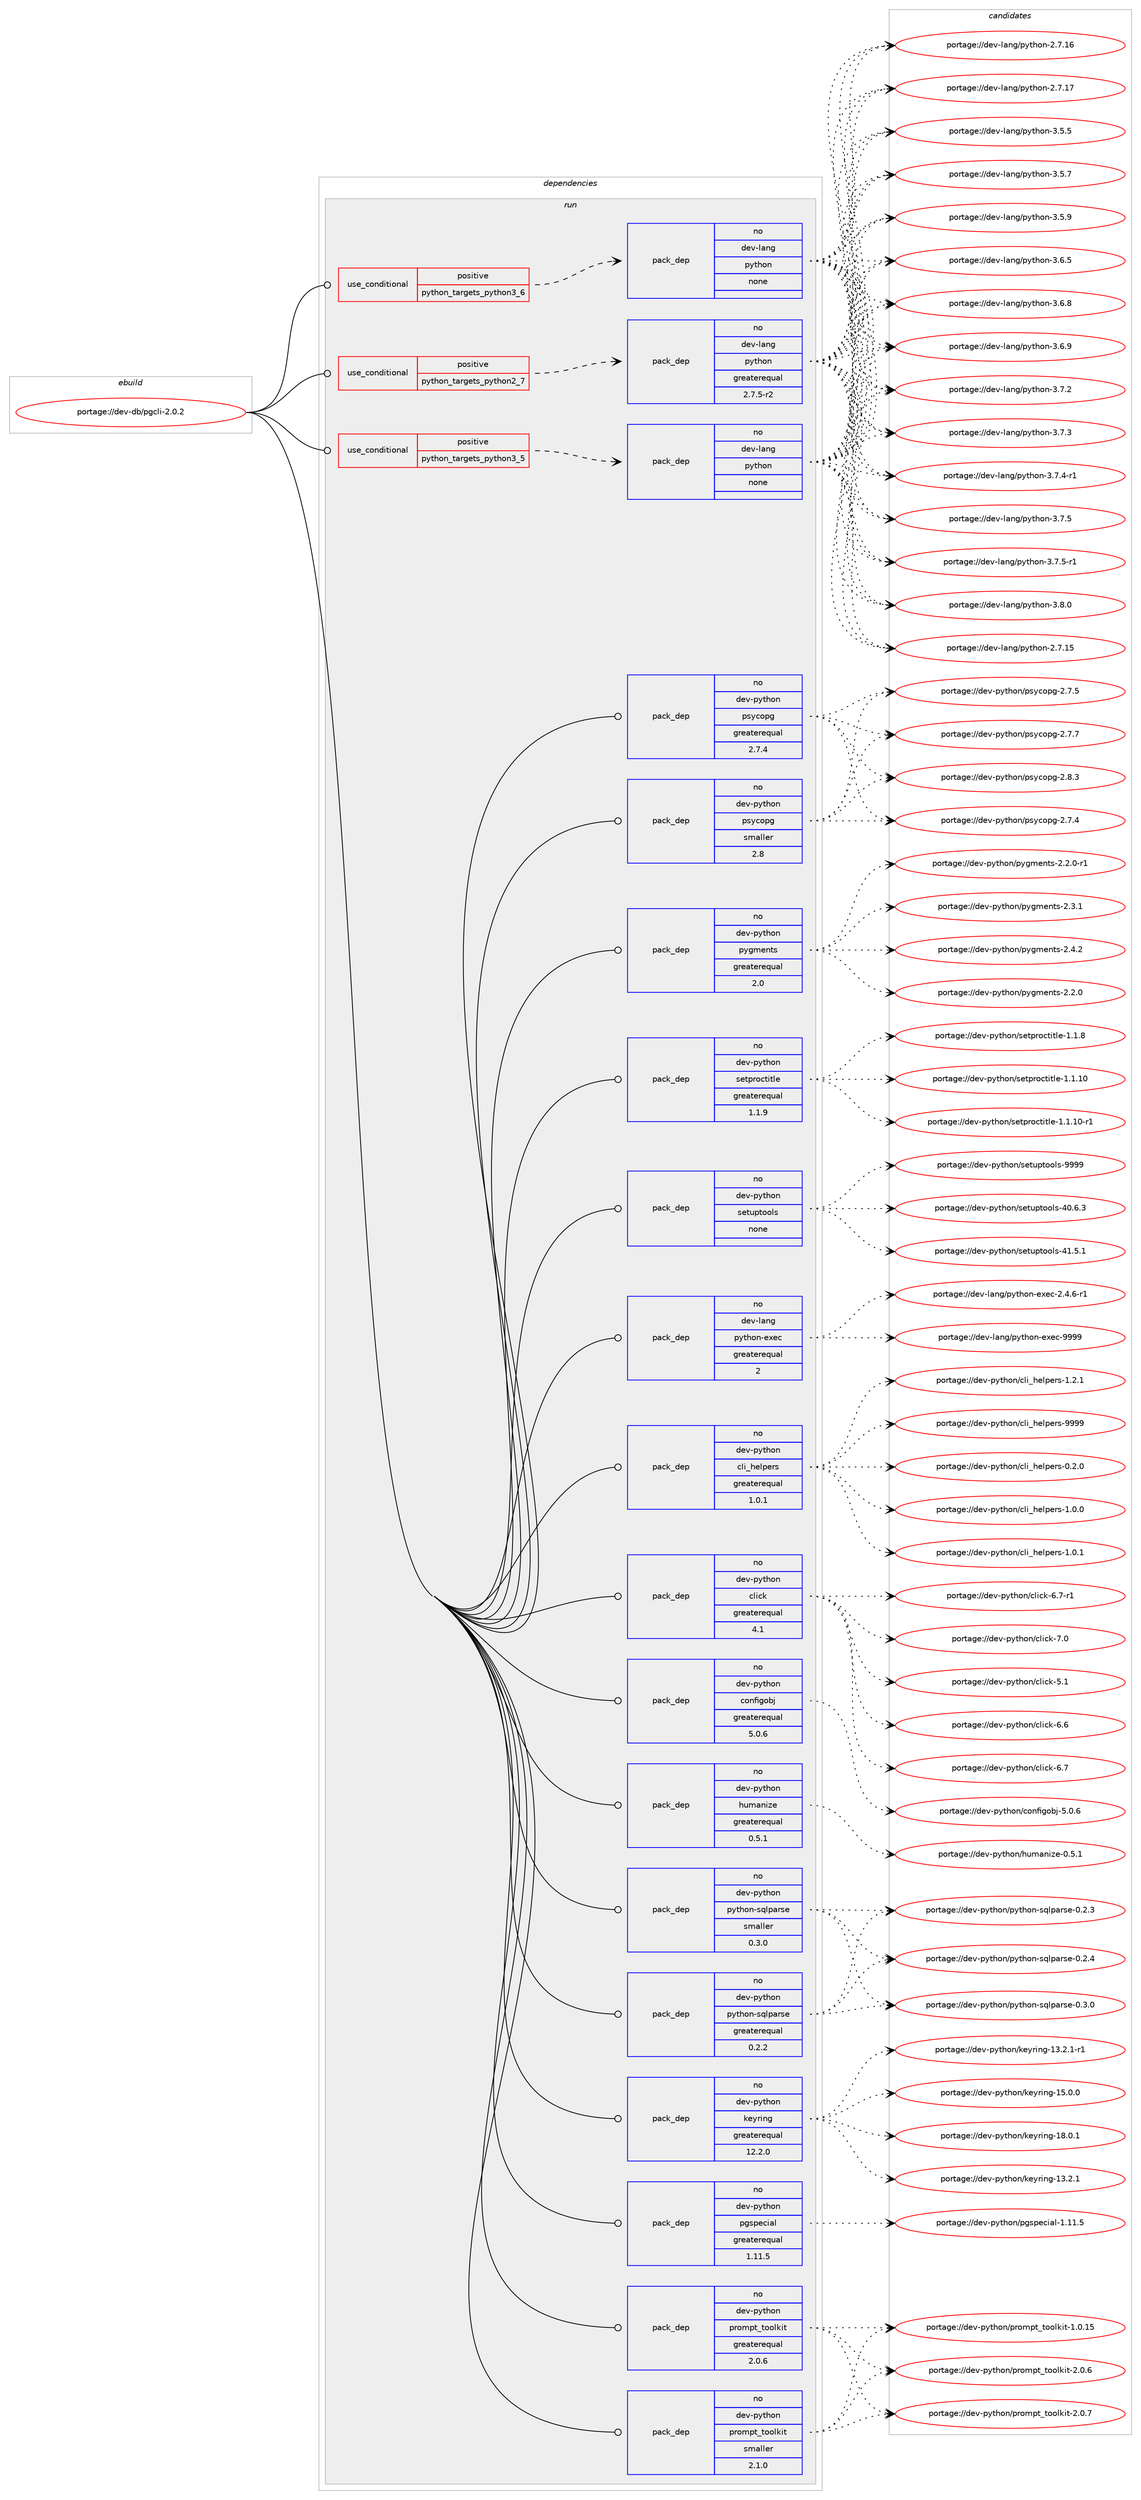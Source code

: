 digraph prolog {

# *************
# Graph options
# *************

newrank=true;
concentrate=true;
compound=true;
graph [rankdir=LR,fontname=Helvetica,fontsize=10,ranksep=1.5];#, ranksep=2.5, nodesep=0.2];
edge  [arrowhead=vee];
node  [fontname=Helvetica,fontsize=10];

# **********
# The ebuild
# **********

subgraph cluster_leftcol {
color=gray;
rank=same;
label=<<i>ebuild</i>>;
id [label="portage://dev-db/pgcli-2.0.2", color=red, width=4, href="../dev-db/pgcli-2.0.2.svg"];
}

# ****************
# The dependencies
# ****************

subgraph cluster_midcol {
color=gray;
label=<<i>dependencies</i>>;
subgraph cluster_compile {
fillcolor="#eeeeee";
style=filled;
label=<<i>compile</i>>;
}
subgraph cluster_compileandrun {
fillcolor="#eeeeee";
style=filled;
label=<<i>compile and run</i>>;
}
subgraph cluster_run {
fillcolor="#eeeeee";
style=filled;
label=<<i>run</i>>;
subgraph cond12757 {
dependency56530 [label=<<TABLE BORDER="0" CELLBORDER="1" CELLSPACING="0" CELLPADDING="4"><TR><TD ROWSPAN="3" CELLPADDING="10">use_conditional</TD></TR><TR><TD>positive</TD></TR><TR><TD>python_targets_python2_7</TD></TR></TABLE>>, shape=none, color=red];
subgraph pack42515 {
dependency56531 [label=<<TABLE BORDER="0" CELLBORDER="1" CELLSPACING="0" CELLPADDING="4" WIDTH="220"><TR><TD ROWSPAN="6" CELLPADDING="30">pack_dep</TD></TR><TR><TD WIDTH="110">no</TD></TR><TR><TD>dev-lang</TD></TR><TR><TD>python</TD></TR><TR><TD>greaterequal</TD></TR><TR><TD>2.7.5-r2</TD></TR></TABLE>>, shape=none, color=blue];
}
dependency56530:e -> dependency56531:w [weight=20,style="dashed",arrowhead="vee"];
}
id:e -> dependency56530:w [weight=20,style="solid",arrowhead="odot"];
subgraph cond12758 {
dependency56532 [label=<<TABLE BORDER="0" CELLBORDER="1" CELLSPACING="0" CELLPADDING="4"><TR><TD ROWSPAN="3" CELLPADDING="10">use_conditional</TD></TR><TR><TD>positive</TD></TR><TR><TD>python_targets_python3_5</TD></TR></TABLE>>, shape=none, color=red];
subgraph pack42516 {
dependency56533 [label=<<TABLE BORDER="0" CELLBORDER="1" CELLSPACING="0" CELLPADDING="4" WIDTH="220"><TR><TD ROWSPAN="6" CELLPADDING="30">pack_dep</TD></TR><TR><TD WIDTH="110">no</TD></TR><TR><TD>dev-lang</TD></TR><TR><TD>python</TD></TR><TR><TD>none</TD></TR><TR><TD></TD></TR></TABLE>>, shape=none, color=blue];
}
dependency56532:e -> dependency56533:w [weight=20,style="dashed",arrowhead="vee"];
}
id:e -> dependency56532:w [weight=20,style="solid",arrowhead="odot"];
subgraph cond12759 {
dependency56534 [label=<<TABLE BORDER="0" CELLBORDER="1" CELLSPACING="0" CELLPADDING="4"><TR><TD ROWSPAN="3" CELLPADDING="10">use_conditional</TD></TR><TR><TD>positive</TD></TR><TR><TD>python_targets_python3_6</TD></TR></TABLE>>, shape=none, color=red];
subgraph pack42517 {
dependency56535 [label=<<TABLE BORDER="0" CELLBORDER="1" CELLSPACING="0" CELLPADDING="4" WIDTH="220"><TR><TD ROWSPAN="6" CELLPADDING="30">pack_dep</TD></TR><TR><TD WIDTH="110">no</TD></TR><TR><TD>dev-lang</TD></TR><TR><TD>python</TD></TR><TR><TD>none</TD></TR><TR><TD></TD></TR></TABLE>>, shape=none, color=blue];
}
dependency56534:e -> dependency56535:w [weight=20,style="dashed",arrowhead="vee"];
}
id:e -> dependency56534:w [weight=20,style="solid",arrowhead="odot"];
subgraph pack42518 {
dependency56536 [label=<<TABLE BORDER="0" CELLBORDER="1" CELLSPACING="0" CELLPADDING="4" WIDTH="220"><TR><TD ROWSPAN="6" CELLPADDING="30">pack_dep</TD></TR><TR><TD WIDTH="110">no</TD></TR><TR><TD>dev-lang</TD></TR><TR><TD>python-exec</TD></TR><TR><TD>greaterequal</TD></TR><TR><TD>2</TD></TR></TABLE>>, shape=none, color=blue];
}
id:e -> dependency56536:w [weight=20,style="solid",arrowhead="odot"];
subgraph pack42519 {
dependency56537 [label=<<TABLE BORDER="0" CELLBORDER="1" CELLSPACING="0" CELLPADDING="4" WIDTH="220"><TR><TD ROWSPAN="6" CELLPADDING="30">pack_dep</TD></TR><TR><TD WIDTH="110">no</TD></TR><TR><TD>dev-python</TD></TR><TR><TD>cli_helpers</TD></TR><TR><TD>greaterequal</TD></TR><TR><TD>1.0.1</TD></TR></TABLE>>, shape=none, color=blue];
}
id:e -> dependency56537:w [weight=20,style="solid",arrowhead="odot"];
subgraph pack42520 {
dependency56538 [label=<<TABLE BORDER="0" CELLBORDER="1" CELLSPACING="0" CELLPADDING="4" WIDTH="220"><TR><TD ROWSPAN="6" CELLPADDING="30">pack_dep</TD></TR><TR><TD WIDTH="110">no</TD></TR><TR><TD>dev-python</TD></TR><TR><TD>click</TD></TR><TR><TD>greaterequal</TD></TR><TR><TD>4.1</TD></TR></TABLE>>, shape=none, color=blue];
}
id:e -> dependency56538:w [weight=20,style="solid",arrowhead="odot"];
subgraph pack42521 {
dependency56539 [label=<<TABLE BORDER="0" CELLBORDER="1" CELLSPACING="0" CELLPADDING="4" WIDTH="220"><TR><TD ROWSPAN="6" CELLPADDING="30">pack_dep</TD></TR><TR><TD WIDTH="110">no</TD></TR><TR><TD>dev-python</TD></TR><TR><TD>configobj</TD></TR><TR><TD>greaterequal</TD></TR><TR><TD>5.0.6</TD></TR></TABLE>>, shape=none, color=blue];
}
id:e -> dependency56539:w [weight=20,style="solid",arrowhead="odot"];
subgraph pack42522 {
dependency56540 [label=<<TABLE BORDER="0" CELLBORDER="1" CELLSPACING="0" CELLPADDING="4" WIDTH="220"><TR><TD ROWSPAN="6" CELLPADDING="30">pack_dep</TD></TR><TR><TD WIDTH="110">no</TD></TR><TR><TD>dev-python</TD></TR><TR><TD>humanize</TD></TR><TR><TD>greaterequal</TD></TR><TR><TD>0.5.1</TD></TR></TABLE>>, shape=none, color=blue];
}
id:e -> dependency56540:w [weight=20,style="solid",arrowhead="odot"];
subgraph pack42523 {
dependency56541 [label=<<TABLE BORDER="0" CELLBORDER="1" CELLSPACING="0" CELLPADDING="4" WIDTH="220"><TR><TD ROWSPAN="6" CELLPADDING="30">pack_dep</TD></TR><TR><TD WIDTH="110">no</TD></TR><TR><TD>dev-python</TD></TR><TR><TD>keyring</TD></TR><TR><TD>greaterequal</TD></TR><TR><TD>12.2.0</TD></TR></TABLE>>, shape=none, color=blue];
}
id:e -> dependency56541:w [weight=20,style="solid",arrowhead="odot"];
subgraph pack42524 {
dependency56542 [label=<<TABLE BORDER="0" CELLBORDER="1" CELLSPACING="0" CELLPADDING="4" WIDTH="220"><TR><TD ROWSPAN="6" CELLPADDING="30">pack_dep</TD></TR><TR><TD WIDTH="110">no</TD></TR><TR><TD>dev-python</TD></TR><TR><TD>pgspecial</TD></TR><TR><TD>greaterequal</TD></TR><TR><TD>1.11.5</TD></TR></TABLE>>, shape=none, color=blue];
}
id:e -> dependency56542:w [weight=20,style="solid",arrowhead="odot"];
subgraph pack42525 {
dependency56543 [label=<<TABLE BORDER="0" CELLBORDER="1" CELLSPACING="0" CELLPADDING="4" WIDTH="220"><TR><TD ROWSPAN="6" CELLPADDING="30">pack_dep</TD></TR><TR><TD WIDTH="110">no</TD></TR><TR><TD>dev-python</TD></TR><TR><TD>prompt_toolkit</TD></TR><TR><TD>greaterequal</TD></TR><TR><TD>2.0.6</TD></TR></TABLE>>, shape=none, color=blue];
}
id:e -> dependency56543:w [weight=20,style="solid",arrowhead="odot"];
subgraph pack42526 {
dependency56544 [label=<<TABLE BORDER="0" CELLBORDER="1" CELLSPACING="0" CELLPADDING="4" WIDTH="220"><TR><TD ROWSPAN="6" CELLPADDING="30">pack_dep</TD></TR><TR><TD WIDTH="110">no</TD></TR><TR><TD>dev-python</TD></TR><TR><TD>prompt_toolkit</TD></TR><TR><TD>smaller</TD></TR><TR><TD>2.1.0</TD></TR></TABLE>>, shape=none, color=blue];
}
id:e -> dependency56544:w [weight=20,style="solid",arrowhead="odot"];
subgraph pack42527 {
dependency56545 [label=<<TABLE BORDER="0" CELLBORDER="1" CELLSPACING="0" CELLPADDING="4" WIDTH="220"><TR><TD ROWSPAN="6" CELLPADDING="30">pack_dep</TD></TR><TR><TD WIDTH="110">no</TD></TR><TR><TD>dev-python</TD></TR><TR><TD>psycopg</TD></TR><TR><TD>greaterequal</TD></TR><TR><TD>2.7.4</TD></TR></TABLE>>, shape=none, color=blue];
}
id:e -> dependency56545:w [weight=20,style="solid",arrowhead="odot"];
subgraph pack42528 {
dependency56546 [label=<<TABLE BORDER="0" CELLBORDER="1" CELLSPACING="0" CELLPADDING="4" WIDTH="220"><TR><TD ROWSPAN="6" CELLPADDING="30">pack_dep</TD></TR><TR><TD WIDTH="110">no</TD></TR><TR><TD>dev-python</TD></TR><TR><TD>psycopg</TD></TR><TR><TD>smaller</TD></TR><TR><TD>2.8</TD></TR></TABLE>>, shape=none, color=blue];
}
id:e -> dependency56546:w [weight=20,style="solid",arrowhead="odot"];
subgraph pack42529 {
dependency56547 [label=<<TABLE BORDER="0" CELLBORDER="1" CELLSPACING="0" CELLPADDING="4" WIDTH="220"><TR><TD ROWSPAN="6" CELLPADDING="30">pack_dep</TD></TR><TR><TD WIDTH="110">no</TD></TR><TR><TD>dev-python</TD></TR><TR><TD>pygments</TD></TR><TR><TD>greaterequal</TD></TR><TR><TD>2.0</TD></TR></TABLE>>, shape=none, color=blue];
}
id:e -> dependency56547:w [weight=20,style="solid",arrowhead="odot"];
subgraph pack42530 {
dependency56548 [label=<<TABLE BORDER="0" CELLBORDER="1" CELLSPACING="0" CELLPADDING="4" WIDTH="220"><TR><TD ROWSPAN="6" CELLPADDING="30">pack_dep</TD></TR><TR><TD WIDTH="110">no</TD></TR><TR><TD>dev-python</TD></TR><TR><TD>python-sqlparse</TD></TR><TR><TD>greaterequal</TD></TR><TR><TD>0.2.2</TD></TR></TABLE>>, shape=none, color=blue];
}
id:e -> dependency56548:w [weight=20,style="solid",arrowhead="odot"];
subgraph pack42531 {
dependency56549 [label=<<TABLE BORDER="0" CELLBORDER="1" CELLSPACING="0" CELLPADDING="4" WIDTH="220"><TR><TD ROWSPAN="6" CELLPADDING="30">pack_dep</TD></TR><TR><TD WIDTH="110">no</TD></TR><TR><TD>dev-python</TD></TR><TR><TD>python-sqlparse</TD></TR><TR><TD>smaller</TD></TR><TR><TD>0.3.0</TD></TR></TABLE>>, shape=none, color=blue];
}
id:e -> dependency56549:w [weight=20,style="solid",arrowhead="odot"];
subgraph pack42532 {
dependency56550 [label=<<TABLE BORDER="0" CELLBORDER="1" CELLSPACING="0" CELLPADDING="4" WIDTH="220"><TR><TD ROWSPAN="6" CELLPADDING="30">pack_dep</TD></TR><TR><TD WIDTH="110">no</TD></TR><TR><TD>dev-python</TD></TR><TR><TD>setproctitle</TD></TR><TR><TD>greaterequal</TD></TR><TR><TD>1.1.9</TD></TR></TABLE>>, shape=none, color=blue];
}
id:e -> dependency56550:w [weight=20,style="solid",arrowhead="odot"];
subgraph pack42533 {
dependency56551 [label=<<TABLE BORDER="0" CELLBORDER="1" CELLSPACING="0" CELLPADDING="4" WIDTH="220"><TR><TD ROWSPAN="6" CELLPADDING="30">pack_dep</TD></TR><TR><TD WIDTH="110">no</TD></TR><TR><TD>dev-python</TD></TR><TR><TD>setuptools</TD></TR><TR><TD>none</TD></TR><TR><TD></TD></TR></TABLE>>, shape=none, color=blue];
}
id:e -> dependency56551:w [weight=20,style="solid",arrowhead="odot"];
}
}

# **************
# The candidates
# **************

subgraph cluster_choices {
rank=same;
color=gray;
label=<<i>candidates</i>>;

subgraph choice42515 {
color=black;
nodesep=1;
choiceportage10010111845108971101034711212111610411111045504655464953 [label="portage://dev-lang/python-2.7.15", color=red, width=4,href="../dev-lang/python-2.7.15.svg"];
choiceportage10010111845108971101034711212111610411111045504655464954 [label="portage://dev-lang/python-2.7.16", color=red, width=4,href="../dev-lang/python-2.7.16.svg"];
choiceportage10010111845108971101034711212111610411111045504655464955 [label="portage://dev-lang/python-2.7.17", color=red, width=4,href="../dev-lang/python-2.7.17.svg"];
choiceportage100101118451089711010347112121116104111110455146534653 [label="portage://dev-lang/python-3.5.5", color=red, width=4,href="../dev-lang/python-3.5.5.svg"];
choiceportage100101118451089711010347112121116104111110455146534655 [label="portage://dev-lang/python-3.5.7", color=red, width=4,href="../dev-lang/python-3.5.7.svg"];
choiceportage100101118451089711010347112121116104111110455146534657 [label="portage://dev-lang/python-3.5.9", color=red, width=4,href="../dev-lang/python-3.5.9.svg"];
choiceportage100101118451089711010347112121116104111110455146544653 [label="portage://dev-lang/python-3.6.5", color=red, width=4,href="../dev-lang/python-3.6.5.svg"];
choiceportage100101118451089711010347112121116104111110455146544656 [label="portage://dev-lang/python-3.6.8", color=red, width=4,href="../dev-lang/python-3.6.8.svg"];
choiceportage100101118451089711010347112121116104111110455146544657 [label="portage://dev-lang/python-3.6.9", color=red, width=4,href="../dev-lang/python-3.6.9.svg"];
choiceportage100101118451089711010347112121116104111110455146554650 [label="portage://dev-lang/python-3.7.2", color=red, width=4,href="../dev-lang/python-3.7.2.svg"];
choiceportage100101118451089711010347112121116104111110455146554651 [label="portage://dev-lang/python-3.7.3", color=red, width=4,href="../dev-lang/python-3.7.3.svg"];
choiceportage1001011184510897110103471121211161041111104551465546524511449 [label="portage://dev-lang/python-3.7.4-r1", color=red, width=4,href="../dev-lang/python-3.7.4-r1.svg"];
choiceportage100101118451089711010347112121116104111110455146554653 [label="portage://dev-lang/python-3.7.5", color=red, width=4,href="../dev-lang/python-3.7.5.svg"];
choiceportage1001011184510897110103471121211161041111104551465546534511449 [label="portage://dev-lang/python-3.7.5-r1", color=red, width=4,href="../dev-lang/python-3.7.5-r1.svg"];
choiceportage100101118451089711010347112121116104111110455146564648 [label="portage://dev-lang/python-3.8.0", color=red, width=4,href="../dev-lang/python-3.8.0.svg"];
dependency56531:e -> choiceportage10010111845108971101034711212111610411111045504655464953:w [style=dotted,weight="100"];
dependency56531:e -> choiceportage10010111845108971101034711212111610411111045504655464954:w [style=dotted,weight="100"];
dependency56531:e -> choiceportage10010111845108971101034711212111610411111045504655464955:w [style=dotted,weight="100"];
dependency56531:e -> choiceportage100101118451089711010347112121116104111110455146534653:w [style=dotted,weight="100"];
dependency56531:e -> choiceportage100101118451089711010347112121116104111110455146534655:w [style=dotted,weight="100"];
dependency56531:e -> choiceportage100101118451089711010347112121116104111110455146534657:w [style=dotted,weight="100"];
dependency56531:e -> choiceportage100101118451089711010347112121116104111110455146544653:w [style=dotted,weight="100"];
dependency56531:e -> choiceportage100101118451089711010347112121116104111110455146544656:w [style=dotted,weight="100"];
dependency56531:e -> choiceportage100101118451089711010347112121116104111110455146544657:w [style=dotted,weight="100"];
dependency56531:e -> choiceportage100101118451089711010347112121116104111110455146554650:w [style=dotted,weight="100"];
dependency56531:e -> choiceportage100101118451089711010347112121116104111110455146554651:w [style=dotted,weight="100"];
dependency56531:e -> choiceportage1001011184510897110103471121211161041111104551465546524511449:w [style=dotted,weight="100"];
dependency56531:e -> choiceportage100101118451089711010347112121116104111110455146554653:w [style=dotted,weight="100"];
dependency56531:e -> choiceportage1001011184510897110103471121211161041111104551465546534511449:w [style=dotted,weight="100"];
dependency56531:e -> choiceportage100101118451089711010347112121116104111110455146564648:w [style=dotted,weight="100"];
}
subgraph choice42516 {
color=black;
nodesep=1;
choiceportage10010111845108971101034711212111610411111045504655464953 [label="portage://dev-lang/python-2.7.15", color=red, width=4,href="../dev-lang/python-2.7.15.svg"];
choiceportage10010111845108971101034711212111610411111045504655464954 [label="portage://dev-lang/python-2.7.16", color=red, width=4,href="../dev-lang/python-2.7.16.svg"];
choiceportage10010111845108971101034711212111610411111045504655464955 [label="portage://dev-lang/python-2.7.17", color=red, width=4,href="../dev-lang/python-2.7.17.svg"];
choiceportage100101118451089711010347112121116104111110455146534653 [label="portage://dev-lang/python-3.5.5", color=red, width=4,href="../dev-lang/python-3.5.5.svg"];
choiceportage100101118451089711010347112121116104111110455146534655 [label="portage://dev-lang/python-3.5.7", color=red, width=4,href="../dev-lang/python-3.5.7.svg"];
choiceportage100101118451089711010347112121116104111110455146534657 [label="portage://dev-lang/python-3.5.9", color=red, width=4,href="../dev-lang/python-3.5.9.svg"];
choiceportage100101118451089711010347112121116104111110455146544653 [label="portage://dev-lang/python-3.6.5", color=red, width=4,href="../dev-lang/python-3.6.5.svg"];
choiceportage100101118451089711010347112121116104111110455146544656 [label="portage://dev-lang/python-3.6.8", color=red, width=4,href="../dev-lang/python-3.6.8.svg"];
choiceportage100101118451089711010347112121116104111110455146544657 [label="portage://dev-lang/python-3.6.9", color=red, width=4,href="../dev-lang/python-3.6.9.svg"];
choiceportage100101118451089711010347112121116104111110455146554650 [label="portage://dev-lang/python-3.7.2", color=red, width=4,href="../dev-lang/python-3.7.2.svg"];
choiceportage100101118451089711010347112121116104111110455146554651 [label="portage://dev-lang/python-3.7.3", color=red, width=4,href="../dev-lang/python-3.7.3.svg"];
choiceportage1001011184510897110103471121211161041111104551465546524511449 [label="portage://dev-lang/python-3.7.4-r1", color=red, width=4,href="../dev-lang/python-3.7.4-r1.svg"];
choiceportage100101118451089711010347112121116104111110455146554653 [label="portage://dev-lang/python-3.7.5", color=red, width=4,href="../dev-lang/python-3.7.5.svg"];
choiceportage1001011184510897110103471121211161041111104551465546534511449 [label="portage://dev-lang/python-3.7.5-r1", color=red, width=4,href="../dev-lang/python-3.7.5-r1.svg"];
choiceportage100101118451089711010347112121116104111110455146564648 [label="portage://dev-lang/python-3.8.0", color=red, width=4,href="../dev-lang/python-3.8.0.svg"];
dependency56533:e -> choiceportage10010111845108971101034711212111610411111045504655464953:w [style=dotted,weight="100"];
dependency56533:e -> choiceportage10010111845108971101034711212111610411111045504655464954:w [style=dotted,weight="100"];
dependency56533:e -> choiceportage10010111845108971101034711212111610411111045504655464955:w [style=dotted,weight="100"];
dependency56533:e -> choiceportage100101118451089711010347112121116104111110455146534653:w [style=dotted,weight="100"];
dependency56533:e -> choiceportage100101118451089711010347112121116104111110455146534655:w [style=dotted,weight="100"];
dependency56533:e -> choiceportage100101118451089711010347112121116104111110455146534657:w [style=dotted,weight="100"];
dependency56533:e -> choiceportage100101118451089711010347112121116104111110455146544653:w [style=dotted,weight="100"];
dependency56533:e -> choiceportage100101118451089711010347112121116104111110455146544656:w [style=dotted,weight="100"];
dependency56533:e -> choiceportage100101118451089711010347112121116104111110455146544657:w [style=dotted,weight="100"];
dependency56533:e -> choiceportage100101118451089711010347112121116104111110455146554650:w [style=dotted,weight="100"];
dependency56533:e -> choiceportage100101118451089711010347112121116104111110455146554651:w [style=dotted,weight="100"];
dependency56533:e -> choiceportage1001011184510897110103471121211161041111104551465546524511449:w [style=dotted,weight="100"];
dependency56533:e -> choiceportage100101118451089711010347112121116104111110455146554653:w [style=dotted,weight="100"];
dependency56533:e -> choiceportage1001011184510897110103471121211161041111104551465546534511449:w [style=dotted,weight="100"];
dependency56533:e -> choiceportage100101118451089711010347112121116104111110455146564648:w [style=dotted,weight="100"];
}
subgraph choice42517 {
color=black;
nodesep=1;
choiceportage10010111845108971101034711212111610411111045504655464953 [label="portage://dev-lang/python-2.7.15", color=red, width=4,href="../dev-lang/python-2.7.15.svg"];
choiceportage10010111845108971101034711212111610411111045504655464954 [label="portage://dev-lang/python-2.7.16", color=red, width=4,href="../dev-lang/python-2.7.16.svg"];
choiceportage10010111845108971101034711212111610411111045504655464955 [label="portage://dev-lang/python-2.7.17", color=red, width=4,href="../dev-lang/python-2.7.17.svg"];
choiceportage100101118451089711010347112121116104111110455146534653 [label="portage://dev-lang/python-3.5.5", color=red, width=4,href="../dev-lang/python-3.5.5.svg"];
choiceportage100101118451089711010347112121116104111110455146534655 [label="portage://dev-lang/python-3.5.7", color=red, width=4,href="../dev-lang/python-3.5.7.svg"];
choiceportage100101118451089711010347112121116104111110455146534657 [label="portage://dev-lang/python-3.5.9", color=red, width=4,href="../dev-lang/python-3.5.9.svg"];
choiceportage100101118451089711010347112121116104111110455146544653 [label="portage://dev-lang/python-3.6.5", color=red, width=4,href="../dev-lang/python-3.6.5.svg"];
choiceportage100101118451089711010347112121116104111110455146544656 [label="portage://dev-lang/python-3.6.8", color=red, width=4,href="../dev-lang/python-3.6.8.svg"];
choiceportage100101118451089711010347112121116104111110455146544657 [label="portage://dev-lang/python-3.6.9", color=red, width=4,href="../dev-lang/python-3.6.9.svg"];
choiceportage100101118451089711010347112121116104111110455146554650 [label="portage://dev-lang/python-3.7.2", color=red, width=4,href="../dev-lang/python-3.7.2.svg"];
choiceportage100101118451089711010347112121116104111110455146554651 [label="portage://dev-lang/python-3.7.3", color=red, width=4,href="../dev-lang/python-3.7.3.svg"];
choiceportage1001011184510897110103471121211161041111104551465546524511449 [label="portage://dev-lang/python-3.7.4-r1", color=red, width=4,href="../dev-lang/python-3.7.4-r1.svg"];
choiceportage100101118451089711010347112121116104111110455146554653 [label="portage://dev-lang/python-3.7.5", color=red, width=4,href="../dev-lang/python-3.7.5.svg"];
choiceportage1001011184510897110103471121211161041111104551465546534511449 [label="portage://dev-lang/python-3.7.5-r1", color=red, width=4,href="../dev-lang/python-3.7.5-r1.svg"];
choiceportage100101118451089711010347112121116104111110455146564648 [label="portage://dev-lang/python-3.8.0", color=red, width=4,href="../dev-lang/python-3.8.0.svg"];
dependency56535:e -> choiceportage10010111845108971101034711212111610411111045504655464953:w [style=dotted,weight="100"];
dependency56535:e -> choiceportage10010111845108971101034711212111610411111045504655464954:w [style=dotted,weight="100"];
dependency56535:e -> choiceportage10010111845108971101034711212111610411111045504655464955:w [style=dotted,weight="100"];
dependency56535:e -> choiceportage100101118451089711010347112121116104111110455146534653:w [style=dotted,weight="100"];
dependency56535:e -> choiceportage100101118451089711010347112121116104111110455146534655:w [style=dotted,weight="100"];
dependency56535:e -> choiceportage100101118451089711010347112121116104111110455146534657:w [style=dotted,weight="100"];
dependency56535:e -> choiceportage100101118451089711010347112121116104111110455146544653:w [style=dotted,weight="100"];
dependency56535:e -> choiceportage100101118451089711010347112121116104111110455146544656:w [style=dotted,weight="100"];
dependency56535:e -> choiceportage100101118451089711010347112121116104111110455146544657:w [style=dotted,weight="100"];
dependency56535:e -> choiceportage100101118451089711010347112121116104111110455146554650:w [style=dotted,weight="100"];
dependency56535:e -> choiceportage100101118451089711010347112121116104111110455146554651:w [style=dotted,weight="100"];
dependency56535:e -> choiceportage1001011184510897110103471121211161041111104551465546524511449:w [style=dotted,weight="100"];
dependency56535:e -> choiceportage100101118451089711010347112121116104111110455146554653:w [style=dotted,weight="100"];
dependency56535:e -> choiceportage1001011184510897110103471121211161041111104551465546534511449:w [style=dotted,weight="100"];
dependency56535:e -> choiceportage100101118451089711010347112121116104111110455146564648:w [style=dotted,weight="100"];
}
subgraph choice42518 {
color=black;
nodesep=1;
choiceportage10010111845108971101034711212111610411111045101120101994550465246544511449 [label="portage://dev-lang/python-exec-2.4.6-r1", color=red, width=4,href="../dev-lang/python-exec-2.4.6-r1.svg"];
choiceportage10010111845108971101034711212111610411111045101120101994557575757 [label="portage://dev-lang/python-exec-9999", color=red, width=4,href="../dev-lang/python-exec-9999.svg"];
dependency56536:e -> choiceportage10010111845108971101034711212111610411111045101120101994550465246544511449:w [style=dotted,weight="100"];
dependency56536:e -> choiceportage10010111845108971101034711212111610411111045101120101994557575757:w [style=dotted,weight="100"];
}
subgraph choice42519 {
color=black;
nodesep=1;
choiceportage10010111845112121116104111110479910810595104101108112101114115454846504648 [label="portage://dev-python/cli_helpers-0.2.0", color=red, width=4,href="../dev-python/cli_helpers-0.2.0.svg"];
choiceportage10010111845112121116104111110479910810595104101108112101114115454946484648 [label="portage://dev-python/cli_helpers-1.0.0", color=red, width=4,href="../dev-python/cli_helpers-1.0.0.svg"];
choiceportage10010111845112121116104111110479910810595104101108112101114115454946484649 [label="portage://dev-python/cli_helpers-1.0.1", color=red, width=4,href="../dev-python/cli_helpers-1.0.1.svg"];
choiceportage10010111845112121116104111110479910810595104101108112101114115454946504649 [label="portage://dev-python/cli_helpers-1.2.1", color=red, width=4,href="../dev-python/cli_helpers-1.2.1.svg"];
choiceportage100101118451121211161041111104799108105951041011081121011141154557575757 [label="portage://dev-python/cli_helpers-9999", color=red, width=4,href="../dev-python/cli_helpers-9999.svg"];
dependency56537:e -> choiceportage10010111845112121116104111110479910810595104101108112101114115454846504648:w [style=dotted,weight="100"];
dependency56537:e -> choiceportage10010111845112121116104111110479910810595104101108112101114115454946484648:w [style=dotted,weight="100"];
dependency56537:e -> choiceportage10010111845112121116104111110479910810595104101108112101114115454946484649:w [style=dotted,weight="100"];
dependency56537:e -> choiceportage10010111845112121116104111110479910810595104101108112101114115454946504649:w [style=dotted,weight="100"];
dependency56537:e -> choiceportage100101118451121211161041111104799108105951041011081121011141154557575757:w [style=dotted,weight="100"];
}
subgraph choice42520 {
color=black;
nodesep=1;
choiceportage1001011184511212111610411111047991081059910745534649 [label="portage://dev-python/click-5.1", color=red, width=4,href="../dev-python/click-5.1.svg"];
choiceportage1001011184511212111610411111047991081059910745544654 [label="portage://dev-python/click-6.6", color=red, width=4,href="../dev-python/click-6.6.svg"];
choiceportage1001011184511212111610411111047991081059910745544655 [label="portage://dev-python/click-6.7", color=red, width=4,href="../dev-python/click-6.7.svg"];
choiceportage10010111845112121116104111110479910810599107455446554511449 [label="portage://dev-python/click-6.7-r1", color=red, width=4,href="../dev-python/click-6.7-r1.svg"];
choiceportage1001011184511212111610411111047991081059910745554648 [label="portage://dev-python/click-7.0", color=red, width=4,href="../dev-python/click-7.0.svg"];
dependency56538:e -> choiceportage1001011184511212111610411111047991081059910745534649:w [style=dotted,weight="100"];
dependency56538:e -> choiceportage1001011184511212111610411111047991081059910745544654:w [style=dotted,weight="100"];
dependency56538:e -> choiceportage1001011184511212111610411111047991081059910745544655:w [style=dotted,weight="100"];
dependency56538:e -> choiceportage10010111845112121116104111110479910810599107455446554511449:w [style=dotted,weight="100"];
dependency56538:e -> choiceportage1001011184511212111610411111047991081059910745554648:w [style=dotted,weight="100"];
}
subgraph choice42521 {
color=black;
nodesep=1;
choiceportage10010111845112121116104111110479911111010210510311198106455346484654 [label="portage://dev-python/configobj-5.0.6", color=red, width=4,href="../dev-python/configobj-5.0.6.svg"];
dependency56539:e -> choiceportage10010111845112121116104111110479911111010210510311198106455346484654:w [style=dotted,weight="100"];
}
subgraph choice42522 {
color=black;
nodesep=1;
choiceportage100101118451121211161041111104710411710997110105122101454846534649 [label="portage://dev-python/humanize-0.5.1", color=red, width=4,href="../dev-python/humanize-0.5.1.svg"];
dependency56540:e -> choiceportage100101118451121211161041111104710411710997110105122101454846534649:w [style=dotted,weight="100"];
}
subgraph choice42523 {
color=black;
nodesep=1;
choiceportage100101118451121211161041111104710710112111410511010345495146504649 [label="portage://dev-python/keyring-13.2.1", color=red, width=4,href="../dev-python/keyring-13.2.1.svg"];
choiceportage1001011184511212111610411111047107101121114105110103454951465046494511449 [label="portage://dev-python/keyring-13.2.1-r1", color=red, width=4,href="../dev-python/keyring-13.2.1-r1.svg"];
choiceportage100101118451121211161041111104710710112111410511010345495346484648 [label="portage://dev-python/keyring-15.0.0", color=red, width=4,href="../dev-python/keyring-15.0.0.svg"];
choiceportage100101118451121211161041111104710710112111410511010345495646484649 [label="portage://dev-python/keyring-18.0.1", color=red, width=4,href="../dev-python/keyring-18.0.1.svg"];
dependency56541:e -> choiceportage100101118451121211161041111104710710112111410511010345495146504649:w [style=dotted,weight="100"];
dependency56541:e -> choiceportage1001011184511212111610411111047107101121114105110103454951465046494511449:w [style=dotted,weight="100"];
dependency56541:e -> choiceportage100101118451121211161041111104710710112111410511010345495346484648:w [style=dotted,weight="100"];
dependency56541:e -> choiceportage100101118451121211161041111104710710112111410511010345495646484649:w [style=dotted,weight="100"];
}
subgraph choice42524 {
color=black;
nodesep=1;
choiceportage1001011184511212111610411111047112103115112101991059710845494649494653 [label="portage://dev-python/pgspecial-1.11.5", color=red, width=4,href="../dev-python/pgspecial-1.11.5.svg"];
dependency56542:e -> choiceportage1001011184511212111610411111047112103115112101991059710845494649494653:w [style=dotted,weight="100"];
}
subgraph choice42525 {
color=black;
nodesep=1;
choiceportage10010111845112121116104111110471121141111091121169511611111110810710511645494648464953 [label="portage://dev-python/prompt_toolkit-1.0.15", color=red, width=4,href="../dev-python/prompt_toolkit-1.0.15.svg"];
choiceportage100101118451121211161041111104711211411110911211695116111111108107105116455046484654 [label="portage://dev-python/prompt_toolkit-2.0.6", color=red, width=4,href="../dev-python/prompt_toolkit-2.0.6.svg"];
choiceportage100101118451121211161041111104711211411110911211695116111111108107105116455046484655 [label="portage://dev-python/prompt_toolkit-2.0.7", color=red, width=4,href="../dev-python/prompt_toolkit-2.0.7.svg"];
dependency56543:e -> choiceportage10010111845112121116104111110471121141111091121169511611111110810710511645494648464953:w [style=dotted,weight="100"];
dependency56543:e -> choiceportage100101118451121211161041111104711211411110911211695116111111108107105116455046484654:w [style=dotted,weight="100"];
dependency56543:e -> choiceportage100101118451121211161041111104711211411110911211695116111111108107105116455046484655:w [style=dotted,weight="100"];
}
subgraph choice42526 {
color=black;
nodesep=1;
choiceportage10010111845112121116104111110471121141111091121169511611111110810710511645494648464953 [label="portage://dev-python/prompt_toolkit-1.0.15", color=red, width=4,href="../dev-python/prompt_toolkit-1.0.15.svg"];
choiceportage100101118451121211161041111104711211411110911211695116111111108107105116455046484654 [label="portage://dev-python/prompt_toolkit-2.0.6", color=red, width=4,href="../dev-python/prompt_toolkit-2.0.6.svg"];
choiceportage100101118451121211161041111104711211411110911211695116111111108107105116455046484655 [label="portage://dev-python/prompt_toolkit-2.0.7", color=red, width=4,href="../dev-python/prompt_toolkit-2.0.7.svg"];
dependency56544:e -> choiceportage10010111845112121116104111110471121141111091121169511611111110810710511645494648464953:w [style=dotted,weight="100"];
dependency56544:e -> choiceportage100101118451121211161041111104711211411110911211695116111111108107105116455046484654:w [style=dotted,weight="100"];
dependency56544:e -> choiceportage100101118451121211161041111104711211411110911211695116111111108107105116455046484655:w [style=dotted,weight="100"];
}
subgraph choice42527 {
color=black;
nodesep=1;
choiceportage100101118451121211161041111104711211512199111112103455046554652 [label="portage://dev-python/psycopg-2.7.4", color=red, width=4,href="../dev-python/psycopg-2.7.4.svg"];
choiceportage100101118451121211161041111104711211512199111112103455046554653 [label="portage://dev-python/psycopg-2.7.5", color=red, width=4,href="../dev-python/psycopg-2.7.5.svg"];
choiceportage100101118451121211161041111104711211512199111112103455046554655 [label="portage://dev-python/psycopg-2.7.7", color=red, width=4,href="../dev-python/psycopg-2.7.7.svg"];
choiceportage100101118451121211161041111104711211512199111112103455046564651 [label="portage://dev-python/psycopg-2.8.3", color=red, width=4,href="../dev-python/psycopg-2.8.3.svg"];
dependency56545:e -> choiceportage100101118451121211161041111104711211512199111112103455046554652:w [style=dotted,weight="100"];
dependency56545:e -> choiceportage100101118451121211161041111104711211512199111112103455046554653:w [style=dotted,weight="100"];
dependency56545:e -> choiceportage100101118451121211161041111104711211512199111112103455046554655:w [style=dotted,weight="100"];
dependency56545:e -> choiceportage100101118451121211161041111104711211512199111112103455046564651:w [style=dotted,weight="100"];
}
subgraph choice42528 {
color=black;
nodesep=1;
choiceportage100101118451121211161041111104711211512199111112103455046554652 [label="portage://dev-python/psycopg-2.7.4", color=red, width=4,href="../dev-python/psycopg-2.7.4.svg"];
choiceportage100101118451121211161041111104711211512199111112103455046554653 [label="portage://dev-python/psycopg-2.7.5", color=red, width=4,href="../dev-python/psycopg-2.7.5.svg"];
choiceportage100101118451121211161041111104711211512199111112103455046554655 [label="portage://dev-python/psycopg-2.7.7", color=red, width=4,href="../dev-python/psycopg-2.7.7.svg"];
choiceportage100101118451121211161041111104711211512199111112103455046564651 [label="portage://dev-python/psycopg-2.8.3", color=red, width=4,href="../dev-python/psycopg-2.8.3.svg"];
dependency56546:e -> choiceportage100101118451121211161041111104711211512199111112103455046554652:w [style=dotted,weight="100"];
dependency56546:e -> choiceportage100101118451121211161041111104711211512199111112103455046554653:w [style=dotted,weight="100"];
dependency56546:e -> choiceportage100101118451121211161041111104711211512199111112103455046554655:w [style=dotted,weight="100"];
dependency56546:e -> choiceportage100101118451121211161041111104711211512199111112103455046564651:w [style=dotted,weight="100"];
}
subgraph choice42529 {
color=black;
nodesep=1;
choiceportage1001011184511212111610411111047112121103109101110116115455046504648 [label="portage://dev-python/pygments-2.2.0", color=red, width=4,href="../dev-python/pygments-2.2.0.svg"];
choiceportage10010111845112121116104111110471121211031091011101161154550465046484511449 [label="portage://dev-python/pygments-2.2.0-r1", color=red, width=4,href="../dev-python/pygments-2.2.0-r1.svg"];
choiceportage1001011184511212111610411111047112121103109101110116115455046514649 [label="portage://dev-python/pygments-2.3.1", color=red, width=4,href="../dev-python/pygments-2.3.1.svg"];
choiceportage1001011184511212111610411111047112121103109101110116115455046524650 [label="portage://dev-python/pygments-2.4.2", color=red, width=4,href="../dev-python/pygments-2.4.2.svg"];
dependency56547:e -> choiceportage1001011184511212111610411111047112121103109101110116115455046504648:w [style=dotted,weight="100"];
dependency56547:e -> choiceportage10010111845112121116104111110471121211031091011101161154550465046484511449:w [style=dotted,weight="100"];
dependency56547:e -> choiceportage1001011184511212111610411111047112121103109101110116115455046514649:w [style=dotted,weight="100"];
dependency56547:e -> choiceportage1001011184511212111610411111047112121103109101110116115455046524650:w [style=dotted,weight="100"];
}
subgraph choice42530 {
color=black;
nodesep=1;
choiceportage10010111845112121116104111110471121211161041111104511511310811297114115101454846504651 [label="portage://dev-python/python-sqlparse-0.2.3", color=red, width=4,href="../dev-python/python-sqlparse-0.2.3.svg"];
choiceportage10010111845112121116104111110471121211161041111104511511310811297114115101454846504652 [label="portage://dev-python/python-sqlparse-0.2.4", color=red, width=4,href="../dev-python/python-sqlparse-0.2.4.svg"];
choiceportage10010111845112121116104111110471121211161041111104511511310811297114115101454846514648 [label="portage://dev-python/python-sqlparse-0.3.0", color=red, width=4,href="../dev-python/python-sqlparse-0.3.0.svg"];
dependency56548:e -> choiceportage10010111845112121116104111110471121211161041111104511511310811297114115101454846504651:w [style=dotted,weight="100"];
dependency56548:e -> choiceportage10010111845112121116104111110471121211161041111104511511310811297114115101454846504652:w [style=dotted,weight="100"];
dependency56548:e -> choiceportage10010111845112121116104111110471121211161041111104511511310811297114115101454846514648:w [style=dotted,weight="100"];
}
subgraph choice42531 {
color=black;
nodesep=1;
choiceportage10010111845112121116104111110471121211161041111104511511310811297114115101454846504651 [label="portage://dev-python/python-sqlparse-0.2.3", color=red, width=4,href="../dev-python/python-sqlparse-0.2.3.svg"];
choiceportage10010111845112121116104111110471121211161041111104511511310811297114115101454846504652 [label="portage://dev-python/python-sqlparse-0.2.4", color=red, width=4,href="../dev-python/python-sqlparse-0.2.4.svg"];
choiceportage10010111845112121116104111110471121211161041111104511511310811297114115101454846514648 [label="portage://dev-python/python-sqlparse-0.3.0", color=red, width=4,href="../dev-python/python-sqlparse-0.3.0.svg"];
dependency56549:e -> choiceportage10010111845112121116104111110471121211161041111104511511310811297114115101454846504651:w [style=dotted,weight="100"];
dependency56549:e -> choiceportage10010111845112121116104111110471121211161041111104511511310811297114115101454846504652:w [style=dotted,weight="100"];
dependency56549:e -> choiceportage10010111845112121116104111110471121211161041111104511511310811297114115101454846514648:w [style=dotted,weight="100"];
}
subgraph choice42532 {
color=black;
nodesep=1;
choiceportage10010111845112121116104111110471151011161121141119911610511610810145494649464948 [label="portage://dev-python/setproctitle-1.1.10", color=red, width=4,href="../dev-python/setproctitle-1.1.10.svg"];
choiceportage100101118451121211161041111104711510111611211411199116105116108101454946494649484511449 [label="portage://dev-python/setproctitle-1.1.10-r1", color=red, width=4,href="../dev-python/setproctitle-1.1.10-r1.svg"];
choiceportage100101118451121211161041111104711510111611211411199116105116108101454946494656 [label="portage://dev-python/setproctitle-1.1.8", color=red, width=4,href="../dev-python/setproctitle-1.1.8.svg"];
dependency56550:e -> choiceportage10010111845112121116104111110471151011161121141119911610511610810145494649464948:w [style=dotted,weight="100"];
dependency56550:e -> choiceportage100101118451121211161041111104711510111611211411199116105116108101454946494649484511449:w [style=dotted,weight="100"];
dependency56550:e -> choiceportage100101118451121211161041111104711510111611211411199116105116108101454946494656:w [style=dotted,weight="100"];
}
subgraph choice42533 {
color=black;
nodesep=1;
choiceportage100101118451121211161041111104711510111611711211611111110811545524846544651 [label="portage://dev-python/setuptools-40.6.3", color=red, width=4,href="../dev-python/setuptools-40.6.3.svg"];
choiceportage100101118451121211161041111104711510111611711211611111110811545524946534649 [label="portage://dev-python/setuptools-41.5.1", color=red, width=4,href="../dev-python/setuptools-41.5.1.svg"];
choiceportage10010111845112121116104111110471151011161171121161111111081154557575757 [label="portage://dev-python/setuptools-9999", color=red, width=4,href="../dev-python/setuptools-9999.svg"];
dependency56551:e -> choiceportage100101118451121211161041111104711510111611711211611111110811545524846544651:w [style=dotted,weight="100"];
dependency56551:e -> choiceportage100101118451121211161041111104711510111611711211611111110811545524946534649:w [style=dotted,weight="100"];
dependency56551:e -> choiceportage10010111845112121116104111110471151011161171121161111111081154557575757:w [style=dotted,weight="100"];
}
}

}
